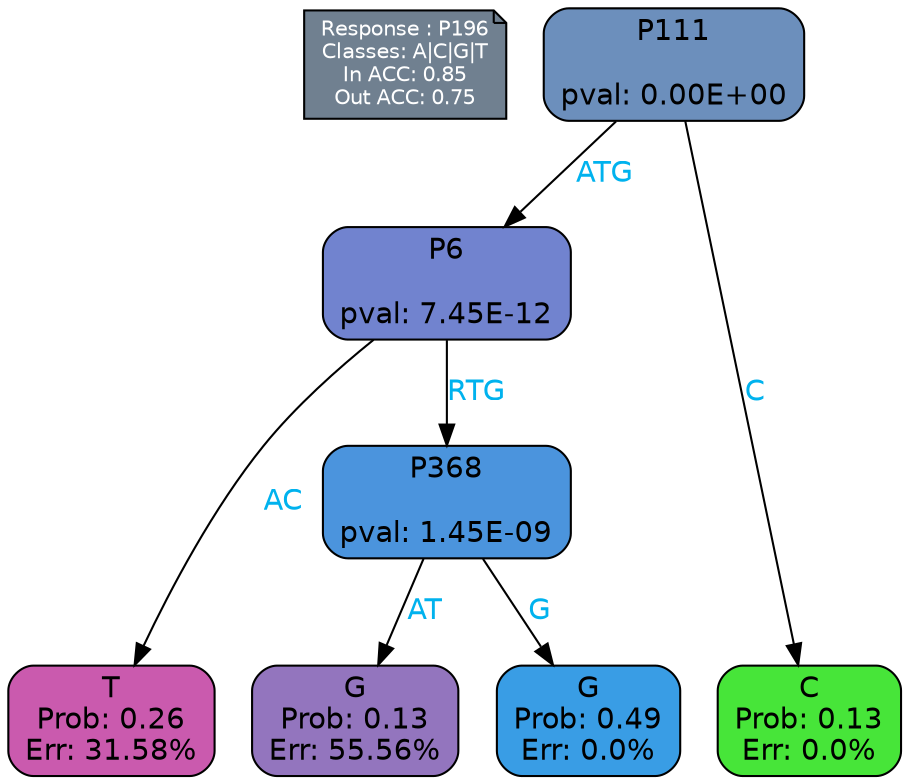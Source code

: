 digraph Tree {
node [shape=box, style="filled, rounded", color="black", fontname=helvetica] ;
graph [ranksep=equally, splines=polylines, bgcolor=transparent, dpi=600] ;
edge [fontname=helvetica] ;
LEGEND [label="Response : P196
Classes: A|C|G|T
In ACC: 0.85
Out ACC: 0.75
",shape=note,align=left,style=filled,fillcolor="slategray",fontcolor="white",fontsize=10];1 [label="P111

pval: 0.00E+00", fillcolor="#6c8fbc"] ;
2 [label="P6

pval: 7.45E-12", fillcolor="#7183cf"] ;
3 [label="T
Prob: 0.26
Err: 31.58%", fillcolor="#ca5aae"] ;
4 [label="P368

pval: 1.45E-09", fillcolor="#4b94dd"] ;
5 [label="G
Prob: 0.13
Err: 55.56%", fillcolor="#9375be"] ;
6 [label="G
Prob: 0.49
Err: 0.0%", fillcolor="#399de5"] ;
7 [label="C
Prob: 0.13
Err: 0.0%", fillcolor="#47e539"] ;
1 -> 2 [label="ATG",fontcolor=deepskyblue2] ;
1 -> 7 [label="C",fontcolor=deepskyblue2] ;
2 -> 3 [label="AC",fontcolor=deepskyblue2] ;
2 -> 4 [label="RTG",fontcolor=deepskyblue2] ;
4 -> 5 [label="AT",fontcolor=deepskyblue2] ;
4 -> 6 [label="G",fontcolor=deepskyblue2] ;
{rank = same; 3;5;6;7;}{rank = same; LEGEND;1;}}